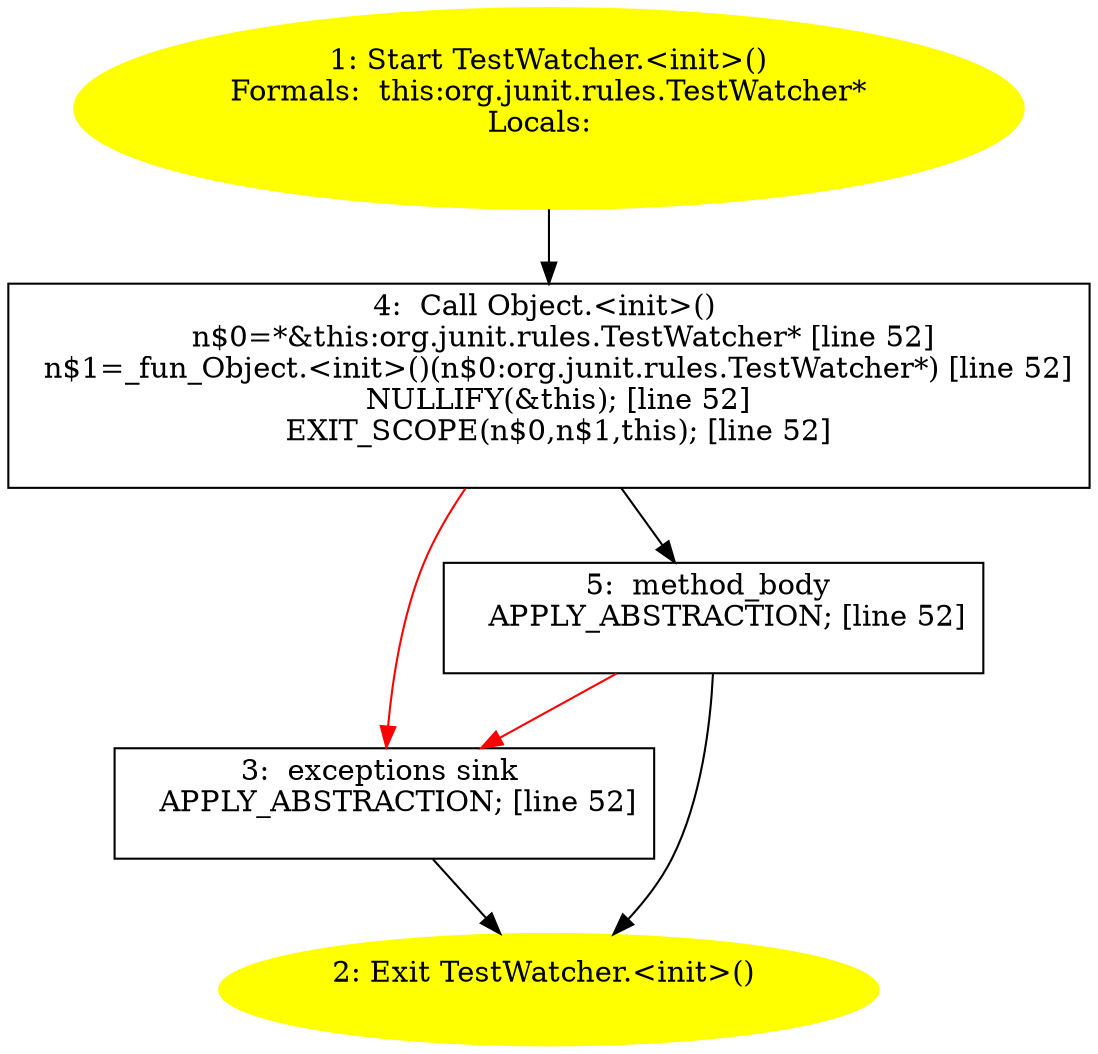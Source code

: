 /* @generated */
digraph cfg {
"org.junit.rules.TestWatcher.<init>().63413cf75a0f25fca6b8cb8762702028_1" [label="1: Start TestWatcher.<init>()\nFormals:  this:org.junit.rules.TestWatcher*\nLocals:  \n  " color=yellow style=filled]
	

	 "org.junit.rules.TestWatcher.<init>().63413cf75a0f25fca6b8cb8762702028_1" -> "org.junit.rules.TestWatcher.<init>().63413cf75a0f25fca6b8cb8762702028_4" ;
"org.junit.rules.TestWatcher.<init>().63413cf75a0f25fca6b8cb8762702028_2" [label="2: Exit TestWatcher.<init>() \n  " color=yellow style=filled]
	

"org.junit.rules.TestWatcher.<init>().63413cf75a0f25fca6b8cb8762702028_3" [label="3:  exceptions sink \n   APPLY_ABSTRACTION; [line 52]\n " shape="box"]
	

	 "org.junit.rules.TestWatcher.<init>().63413cf75a0f25fca6b8cb8762702028_3" -> "org.junit.rules.TestWatcher.<init>().63413cf75a0f25fca6b8cb8762702028_2" ;
"org.junit.rules.TestWatcher.<init>().63413cf75a0f25fca6b8cb8762702028_4" [label="4:  Call Object.<init>() \n   n$0=*&this:org.junit.rules.TestWatcher* [line 52]\n  n$1=_fun_Object.<init>()(n$0:org.junit.rules.TestWatcher*) [line 52]\n  NULLIFY(&this); [line 52]\n  EXIT_SCOPE(n$0,n$1,this); [line 52]\n " shape="box"]
	

	 "org.junit.rules.TestWatcher.<init>().63413cf75a0f25fca6b8cb8762702028_4" -> "org.junit.rules.TestWatcher.<init>().63413cf75a0f25fca6b8cb8762702028_5" ;
	 "org.junit.rules.TestWatcher.<init>().63413cf75a0f25fca6b8cb8762702028_4" -> "org.junit.rules.TestWatcher.<init>().63413cf75a0f25fca6b8cb8762702028_3" [color="red" ];
"org.junit.rules.TestWatcher.<init>().63413cf75a0f25fca6b8cb8762702028_5" [label="5:  method_body \n   APPLY_ABSTRACTION; [line 52]\n " shape="box"]
	

	 "org.junit.rules.TestWatcher.<init>().63413cf75a0f25fca6b8cb8762702028_5" -> "org.junit.rules.TestWatcher.<init>().63413cf75a0f25fca6b8cb8762702028_2" ;
	 "org.junit.rules.TestWatcher.<init>().63413cf75a0f25fca6b8cb8762702028_5" -> "org.junit.rules.TestWatcher.<init>().63413cf75a0f25fca6b8cb8762702028_3" [color="red" ];
}
